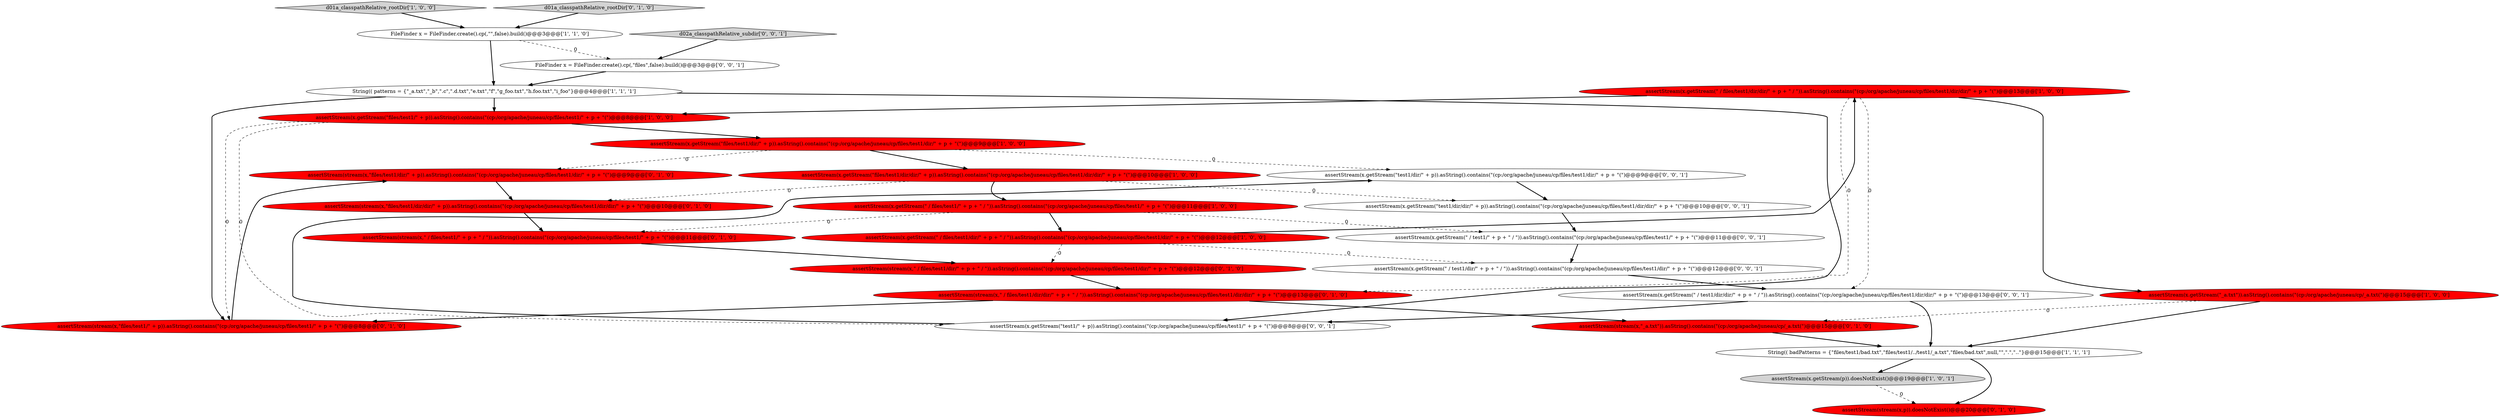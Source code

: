 digraph {
1 [style = filled, label = "assertStream(x.getStream(\" / files/test1/dir/dir/\" + p + \" / \")).asString().contains(\"(cp:/org/apache/juneau/cp/files/test1/dir/dir/\" + p + \"(\")@@@13@@@['1', '0', '0']", fillcolor = red, shape = ellipse image = "AAA1AAABBB1BBB"];
6 [style = filled, label = "assertStream(x.getStream(\"files/test1/dir/\" + p)).asString().contains(\"(cp:/org/apache/juneau/cp/files/test1/dir/\" + p + \"(\")@@@9@@@['1', '0', '0']", fillcolor = red, shape = ellipse image = "AAA1AAABBB1BBB"];
19 [style = filled, label = "assertStream(stream(x,\"_a.txt\")).asString().contains(\"(cp:/org/apache/juneau/cp/_a.txt(\")@@@15@@@['0', '1', '0']", fillcolor = red, shape = ellipse image = "AAA1AAABBB2BBB"];
25 [style = filled, label = "assertStream(x.getStream(\"test1/dir/\" + p)).asString().contains(\"(cp:/org/apache/juneau/cp/files/test1/dir/\" + p + \"(\")@@@9@@@['0', '0', '1']", fillcolor = white, shape = ellipse image = "AAA0AAABBB3BBB"];
9 [style = filled, label = "assertStream(x.getStream(\"files/test1/\" + p)).asString().contains(\"(cp:/org/apache/juneau/cp/files/test1/\" + p + \"(\")@@@8@@@['1', '0', '0']", fillcolor = red, shape = ellipse image = "AAA1AAABBB1BBB"];
18 [style = filled, label = "assertStream(stream(x,\" / files/test1/dir/\" + p + \" / \")).asString().contains(\"(cp:/org/apache/juneau/cp/files/test1/dir/\" + p + \"(\")@@@12@@@['0', '1', '0']", fillcolor = red, shape = ellipse image = "AAA1AAABBB2BBB"];
10 [style = filled, label = "assertStream(x.getStream(\" / files/test1/\" + p + \" / \")).asString().contains(\"(cp:/org/apache/juneau/cp/files/test1/\" + p + \"(\")@@@11@@@['1', '0', '0']", fillcolor = red, shape = ellipse image = "AAA1AAABBB1BBB"];
28 [style = filled, label = "assertStream(x.getStream(\" / test1/dir/\" + p + \" / \")).asString().contains(\"(cp:/org/apache/juneau/cp/files/test1/dir/\" + p + \"(\")@@@12@@@['0', '0', '1']", fillcolor = white, shape = ellipse image = "AAA0AAABBB3BBB"];
24 [style = filled, label = "assertStream(x.getStream(\" / test1/\" + p + \" / \")).asString().contains(\"(cp:/org/apache/juneau/cp/files/test1/\" + p + \"(\")@@@11@@@['0', '0', '1']", fillcolor = white, shape = ellipse image = "AAA0AAABBB3BBB"];
4 [style = filled, label = "assertStream(x.getStream(\"_a.txt\")).asString().contains(\"(cp:/org/apache/juneau/cp/_a.txt(\")@@@15@@@['1', '0', '0']", fillcolor = red, shape = ellipse image = "AAA1AAABBB1BBB"];
21 [style = filled, label = "assertStream(x.getStream(\" / test1/dir/dir/\" + p + \" / \")).asString().contains(\"(cp:/org/apache/juneau/cp/files/test1/dir/dir/\" + p + \"(\")@@@13@@@['0', '0', '1']", fillcolor = white, shape = ellipse image = "AAA0AAABBB3BBB"];
3 [style = filled, label = "String(( patterns = {\"_a.txt\",\"_b\",\".c\",\".d.txt\",\"e.txt\",\"f\",\"g_foo.txt\",\"h.foo.txt\",\"i_foo\"}@@@4@@@['1', '1', '1']", fillcolor = white, shape = ellipse image = "AAA0AAABBB1BBB"];
7 [style = filled, label = "FileFinder x = FileFinder.create().cp(,\"\",false).build()@@@3@@@['1', '1', '0']", fillcolor = white, shape = ellipse image = "AAA0AAABBB1BBB"];
5 [style = filled, label = "d01a_classpathRelative_rootDir['1', '0', '0']", fillcolor = lightgray, shape = diamond image = "AAA0AAABBB1BBB"];
8 [style = filled, label = "assertStream(x.getStream(\" / files/test1/dir/\" + p + \" / \")).asString().contains(\"(cp:/org/apache/juneau/cp/files/test1/dir/\" + p + \"(\")@@@12@@@['1', '0', '0']", fillcolor = red, shape = ellipse image = "AAA1AAABBB1BBB"];
0 [style = filled, label = "assertStream(x.getStream(p)).doesNotExist()@@@19@@@['1', '0', '1']", fillcolor = lightgray, shape = ellipse image = "AAA0AAABBB1BBB"];
17 [style = filled, label = "assertStream(stream(x,\"files/test1/dir/\" + p)).asString().contains(\"(cp:/org/apache/juneau/cp/files/test1/dir/\" + p + \"(\")@@@9@@@['0', '1', '0']", fillcolor = red, shape = ellipse image = "AAA1AAABBB2BBB"];
15 [style = filled, label = "assertStream(stream(x,\" / files/test1/\" + p + \" / \")).asString().contains(\"(cp:/org/apache/juneau/cp/files/test1/\" + p + \"(\")@@@11@@@['0', '1', '0']", fillcolor = red, shape = ellipse image = "AAA1AAABBB2BBB"];
26 [style = filled, label = "d02a_classpathRelative_subdir['0', '0', '1']", fillcolor = lightgray, shape = diamond image = "AAA0AAABBB3BBB"];
22 [style = filled, label = "assertStream(x.getStream(\"test1/\" + p)).asString().contains(\"(cp:/org/apache/juneau/cp/files/test1/\" + p + \"(\")@@@8@@@['0', '0', '1']", fillcolor = white, shape = ellipse image = "AAA0AAABBB3BBB"];
27 [style = filled, label = "FileFinder x = FileFinder.create().cp(,\"files\",false).build()@@@3@@@['0', '0', '1']", fillcolor = white, shape = ellipse image = "AAA0AAABBB3BBB"];
12 [style = filled, label = "assertStream(stream(x,\"files/test1/\" + p)).asString().contains(\"(cp:/org/apache/juneau/cp/files/test1/\" + p + \"(\")@@@8@@@['0', '1', '0']", fillcolor = red, shape = ellipse image = "AAA1AAABBB2BBB"];
13 [style = filled, label = "assertStream(stream(x,p)).doesNotExist()@@@20@@@['0', '1', '0']", fillcolor = red, shape = ellipse image = "AAA1AAABBB2BBB"];
16 [style = filled, label = "assertStream(stream(x,\"files/test1/dir/dir/\" + p)).asString().contains(\"(cp:/org/apache/juneau/cp/files/test1/dir/dir/\" + p + \"(\")@@@10@@@['0', '1', '0']", fillcolor = red, shape = ellipse image = "AAA1AAABBB2BBB"];
23 [style = filled, label = "assertStream(x.getStream(\"test1/dir/dir/\" + p)).asString().contains(\"(cp:/org/apache/juneau/cp/files/test1/dir/dir/\" + p + \"(\")@@@10@@@['0', '0', '1']", fillcolor = white, shape = ellipse image = "AAA0AAABBB3BBB"];
20 [style = filled, label = "assertStream(stream(x,\" / files/test1/dir/dir/\" + p + \" / \")).asString().contains(\"(cp:/org/apache/juneau/cp/files/test1/dir/dir/\" + p + \"(\")@@@13@@@['0', '1', '0']", fillcolor = red, shape = ellipse image = "AAA1AAABBB2BBB"];
11 [style = filled, label = "assertStream(x.getStream(\"files/test1/dir/dir/\" + p)).asString().contains(\"(cp:/org/apache/juneau/cp/files/test1/dir/dir/\" + p + \"(\")@@@10@@@['1', '0', '0']", fillcolor = red, shape = ellipse image = "AAA1AAABBB1BBB"];
14 [style = filled, label = "d01a_classpathRelative_rootDir['0', '1', '0']", fillcolor = lightgray, shape = diamond image = "AAA0AAABBB2BBB"];
2 [style = filled, label = "String(( badPatterns = {\"files/test1/bad.txt\",\"files/test1/../test1/_a.txt\",\"files/bad.txt\",null,\"\",\".\",\"..\"}@@@15@@@['1', '1', '1']", fillcolor = white, shape = ellipse image = "AAA0AAABBB1BBB"];
10->15 [style = dashed, label="0"];
16->15 [style = bold, label=""];
22->25 [style = bold, label=""];
24->28 [style = bold, label=""];
1->4 [style = bold, label=""];
11->16 [style = dashed, label="0"];
25->23 [style = bold, label=""];
12->17 [style = bold, label=""];
27->3 [style = bold, label=""];
11->23 [style = dashed, label="0"];
9->22 [style = dashed, label="0"];
6->17 [style = dashed, label="0"];
1->21 [style = dashed, label="0"];
4->2 [style = bold, label=""];
19->2 [style = bold, label=""];
3->12 [style = bold, label=""];
8->28 [style = dashed, label="0"];
3->22 [style = bold, label=""];
15->18 [style = bold, label=""];
7->3 [style = bold, label=""];
1->9 [style = bold, label=""];
9->6 [style = bold, label=""];
14->7 [style = bold, label=""];
2->13 [style = bold, label=""];
21->2 [style = bold, label=""];
1->20 [style = dashed, label="0"];
7->27 [style = dashed, label="0"];
3->9 [style = bold, label=""];
8->1 [style = bold, label=""];
18->20 [style = bold, label=""];
26->27 [style = bold, label=""];
23->24 [style = bold, label=""];
2->0 [style = bold, label=""];
28->21 [style = bold, label=""];
10->8 [style = bold, label=""];
6->25 [style = dashed, label="0"];
21->22 [style = bold, label=""];
11->10 [style = bold, label=""];
6->11 [style = bold, label=""];
0->13 [style = dashed, label="0"];
20->12 [style = bold, label=""];
5->7 [style = bold, label=""];
8->18 [style = dashed, label="0"];
4->19 [style = dashed, label="0"];
9->12 [style = dashed, label="0"];
20->19 [style = bold, label=""];
10->24 [style = dashed, label="0"];
17->16 [style = bold, label=""];
}
